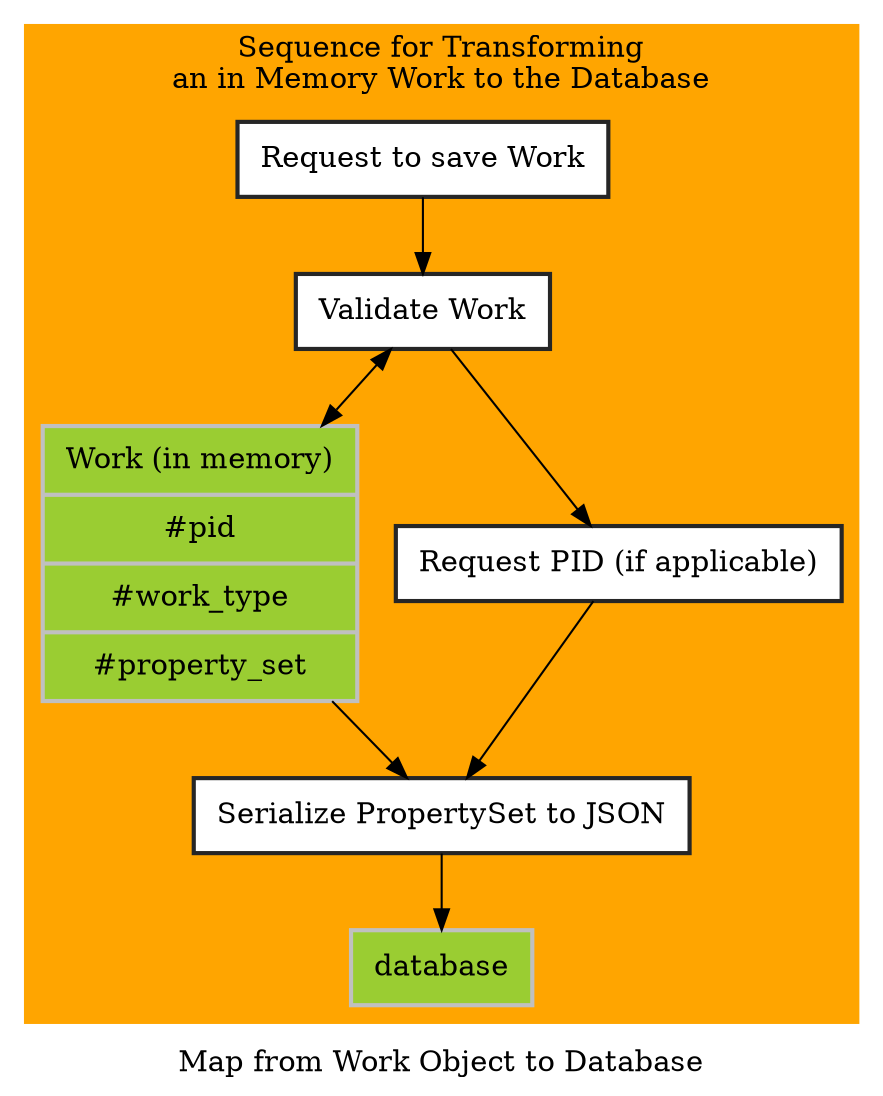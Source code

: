 digraph "G" {
    label="Map from Work Object to Database"
    compound=true;
    node[color="grey15" shape=record penwidth=2 margin="0.15, 0.125"];

    subgraph 1 {
        label="Records"
        node[color="grey" style=filled fillcolor=olivedrab3];
        database[label="database"]
        work[label="{ <f0> Work (in memory) | <f1> #pid | <f2> #work_type | <f3> #property_set }"]
    }

    subgraph cluster_0 {
        label="Sequence for Transforming\nan in Memory Work to the Database"
        color="orange"
        style="filled"
        node[style=filled fillcolor=white]
        save_work[label="Request to save Work"]
        validate[label="Validate Work"]
        request_pid[label="Request PID (if applicable)"]
        serialize_property_set[label="Serialize PropertySet to JSON"]

        save_work -> validate
        validate -> work[dir=both]
        work -> serialize_property_set
        validate -> request_pid
        request_pid -> serialize_property_set
        serialize_property_set -> database
    }

}
